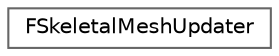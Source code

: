 digraph "Graphical Class Hierarchy"
{
 // INTERACTIVE_SVG=YES
 // LATEX_PDF_SIZE
  bgcolor="transparent";
  edge [fontname=Helvetica,fontsize=10,labelfontname=Helvetica,labelfontsize=10];
  node [fontname=Helvetica,fontsize=10,shape=box,height=0.2,width=0.4];
  rankdir="LR";
  Node0 [id="Node000000",label="FSkeletalMeshUpdater",height=0.2,width=0.4,color="grey40", fillcolor="white", style="filled",URL="$d5/df8/classFSkeletalMeshUpdater.html",tooltip=" "];
}
